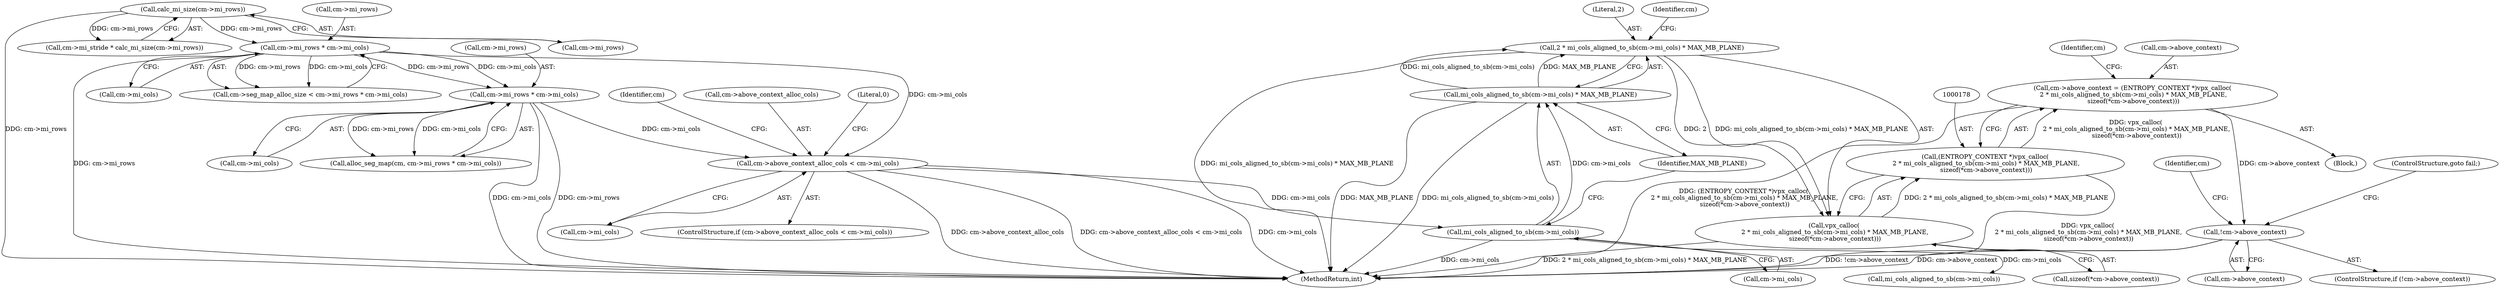 digraph "0_Android_fdb1b40e7bb147c07bda988c9501ad223795d12d@pointer" {
"1000173" [label="(Call,cm->above_context = (ENTROPY_CONTEXT *)vpx_calloc(\n 2 * mi_cols_aligned_to_sb(cm->mi_cols) * MAX_MB_PLANE,\n sizeof(*cm->above_context)))"];
"1000177" [label="(Call,(ENTROPY_CONTEXT *)vpx_calloc(\n 2 * mi_cols_aligned_to_sb(cm->mi_cols) * MAX_MB_PLANE,\n sizeof(*cm->above_context)))"];
"1000179" [label="(Call,vpx_calloc(\n 2 * mi_cols_aligned_to_sb(cm->mi_cols) * MAX_MB_PLANE,\n sizeof(*cm->above_context)))"];
"1000180" [label="(Call,2 * mi_cols_aligned_to_sb(cm->mi_cols) * MAX_MB_PLANE)"];
"1000182" [label="(Call,mi_cols_aligned_to_sb(cm->mi_cols) * MAX_MB_PLANE)"];
"1000183" [label="(Call,mi_cols_aligned_to_sb(cm->mi_cols))"];
"1000161" [label="(Call,cm->above_context_alloc_cols < cm->mi_cols)"];
"1000139" [label="(Call,cm->mi_rows * cm->mi_cols)"];
"1000116" [label="(Call,calc_mi_size(cm->mi_rows))"];
"1000152" [label="(Call,cm->mi_rows * cm->mi_cols)"];
"1000194" [label="(Call,!cm->above_context)"];
"1000183" [label="(Call,mi_cols_aligned_to_sb(cm->mi_cols))"];
"1000198" [label="(ControlStructure,goto fail;)"];
"1000174" [label="(Call,cm->above_context)"];
"1000187" [label="(Identifier,MAX_MB_PLANE)"];
"1000194" [label="(Call,!cm->above_context)"];
"1000193" [label="(ControlStructure,if (!cm->above_context))"];
"1000150" [label="(Call,alloc_seg_map(cm, cm->mi_rows * cm->mi_cols))"];
"1000184" [label="(Call,cm->mi_cols)"];
"1000177" [label="(Call,(ENTROPY_CONTEXT *)vpx_calloc(\n 2 * mi_cols_aligned_to_sb(cm->mi_cols) * MAX_MB_PLANE,\n sizeof(*cm->above_context)))"];
"1000182" [label="(Call,mi_cols_aligned_to_sb(cm->mi_cols) * MAX_MB_PLANE)"];
"1000179" [label="(Call,vpx_calloc(\n 2 * mi_cols_aligned_to_sb(cm->mi_cols) * MAX_MB_PLANE,\n sizeof(*cm->above_context)))"];
"1000156" [label="(Call,cm->mi_cols)"];
"1000181" [label="(Literal,2)"];
"1000143" [label="(Call,cm->mi_cols)"];
"1000188" [label="(Call,sizeof(*cm->above_context))"];
"1000171" [label="(Identifier,cm)"];
"1000195" [label="(Call,cm->above_context)"];
"1000162" [label="(Call,cm->above_context_alloc_cols)"];
"1000191" [label="(Identifier,cm)"];
"1000165" [label="(Call,cm->mi_cols)"];
"1000140" [label="(Call,cm->mi_rows)"];
"1000233" [label="(Literal,0)"];
"1000135" [label="(Call,cm->seg_map_alloc_size < cm->mi_rows * cm->mi_cols)"];
"1000201" [label="(Identifier,cm)"];
"1000168" [label="(Block,)"];
"1000116" [label="(Call,calc_mi_size(cm->mi_rows))"];
"1000152" [label="(Call,cm->mi_rows * cm->mi_cols)"];
"1000153" [label="(Call,cm->mi_rows)"];
"1000173" [label="(Call,cm->above_context = (ENTROPY_CONTEXT *)vpx_calloc(\n 2 * mi_cols_aligned_to_sb(cm->mi_cols) * MAX_MB_PLANE,\n sizeof(*cm->above_context)))"];
"1000161" [label="(Call,cm->above_context_alloc_cols < cm->mi_cols)"];
"1000117" [label="(Call,cm->mi_rows)"];
"1000139" [label="(Call,cm->mi_rows * cm->mi_cols)"];
"1000180" [label="(Call,2 * mi_cols_aligned_to_sb(cm->mi_cols) * MAX_MB_PLANE)"];
"1000196" [label="(Identifier,cm)"];
"1000160" [label="(ControlStructure,if (cm->above_context_alloc_cols < cm->mi_cols))"];
"1000112" [label="(Call,cm->mi_stride * calc_mi_size(cm->mi_rows))"];
"1000243" [label="(MethodReturn,int)"];
"1000210" [label="(Call,mi_cols_aligned_to_sb(cm->mi_cols))"];
"1000173" -> "1000168"  [label="AST: "];
"1000173" -> "1000177"  [label="CFG: "];
"1000174" -> "1000173"  [label="AST: "];
"1000177" -> "1000173"  [label="AST: "];
"1000196" -> "1000173"  [label="CFG: "];
"1000173" -> "1000243"  [label="DDG: (ENTROPY_CONTEXT *)vpx_calloc(\n 2 * mi_cols_aligned_to_sb(cm->mi_cols) * MAX_MB_PLANE,\n sizeof(*cm->above_context))"];
"1000177" -> "1000173"  [label="DDG: vpx_calloc(\n 2 * mi_cols_aligned_to_sb(cm->mi_cols) * MAX_MB_PLANE,\n sizeof(*cm->above_context))"];
"1000173" -> "1000194"  [label="DDG: cm->above_context"];
"1000177" -> "1000179"  [label="CFG: "];
"1000178" -> "1000177"  [label="AST: "];
"1000179" -> "1000177"  [label="AST: "];
"1000177" -> "1000243"  [label="DDG: vpx_calloc(\n 2 * mi_cols_aligned_to_sb(cm->mi_cols) * MAX_MB_PLANE,\n sizeof(*cm->above_context))"];
"1000179" -> "1000177"  [label="DDG: 2 * mi_cols_aligned_to_sb(cm->mi_cols) * MAX_MB_PLANE"];
"1000179" -> "1000188"  [label="CFG: "];
"1000180" -> "1000179"  [label="AST: "];
"1000188" -> "1000179"  [label="AST: "];
"1000179" -> "1000243"  [label="DDG: 2 * mi_cols_aligned_to_sb(cm->mi_cols) * MAX_MB_PLANE"];
"1000180" -> "1000179"  [label="DDG: 2"];
"1000180" -> "1000179"  [label="DDG: mi_cols_aligned_to_sb(cm->mi_cols) * MAX_MB_PLANE"];
"1000180" -> "1000182"  [label="CFG: "];
"1000181" -> "1000180"  [label="AST: "];
"1000182" -> "1000180"  [label="AST: "];
"1000191" -> "1000180"  [label="CFG: "];
"1000180" -> "1000243"  [label="DDG: mi_cols_aligned_to_sb(cm->mi_cols) * MAX_MB_PLANE"];
"1000182" -> "1000180"  [label="DDG: mi_cols_aligned_to_sb(cm->mi_cols)"];
"1000182" -> "1000180"  [label="DDG: MAX_MB_PLANE"];
"1000182" -> "1000187"  [label="CFG: "];
"1000183" -> "1000182"  [label="AST: "];
"1000187" -> "1000182"  [label="AST: "];
"1000182" -> "1000243"  [label="DDG: MAX_MB_PLANE"];
"1000182" -> "1000243"  [label="DDG: mi_cols_aligned_to_sb(cm->mi_cols)"];
"1000183" -> "1000182"  [label="DDG: cm->mi_cols"];
"1000183" -> "1000184"  [label="CFG: "];
"1000184" -> "1000183"  [label="AST: "];
"1000187" -> "1000183"  [label="CFG: "];
"1000183" -> "1000243"  [label="DDG: cm->mi_cols"];
"1000161" -> "1000183"  [label="DDG: cm->mi_cols"];
"1000183" -> "1000210"  [label="DDG: cm->mi_cols"];
"1000161" -> "1000160"  [label="AST: "];
"1000161" -> "1000165"  [label="CFG: "];
"1000162" -> "1000161"  [label="AST: "];
"1000165" -> "1000161"  [label="AST: "];
"1000171" -> "1000161"  [label="CFG: "];
"1000233" -> "1000161"  [label="CFG: "];
"1000161" -> "1000243"  [label="DDG: cm->above_context_alloc_cols"];
"1000161" -> "1000243"  [label="DDG: cm->above_context_alloc_cols < cm->mi_cols"];
"1000161" -> "1000243"  [label="DDG: cm->mi_cols"];
"1000139" -> "1000161"  [label="DDG: cm->mi_cols"];
"1000152" -> "1000161"  [label="DDG: cm->mi_cols"];
"1000139" -> "1000135"  [label="AST: "];
"1000139" -> "1000143"  [label="CFG: "];
"1000140" -> "1000139"  [label="AST: "];
"1000143" -> "1000139"  [label="AST: "];
"1000135" -> "1000139"  [label="CFG: "];
"1000139" -> "1000243"  [label="DDG: cm->mi_rows"];
"1000139" -> "1000135"  [label="DDG: cm->mi_rows"];
"1000139" -> "1000135"  [label="DDG: cm->mi_cols"];
"1000116" -> "1000139"  [label="DDG: cm->mi_rows"];
"1000139" -> "1000152"  [label="DDG: cm->mi_rows"];
"1000139" -> "1000152"  [label="DDG: cm->mi_cols"];
"1000116" -> "1000112"  [label="AST: "];
"1000116" -> "1000117"  [label="CFG: "];
"1000117" -> "1000116"  [label="AST: "];
"1000112" -> "1000116"  [label="CFG: "];
"1000116" -> "1000243"  [label="DDG: cm->mi_rows"];
"1000116" -> "1000112"  [label="DDG: cm->mi_rows"];
"1000152" -> "1000150"  [label="AST: "];
"1000152" -> "1000156"  [label="CFG: "];
"1000153" -> "1000152"  [label="AST: "];
"1000156" -> "1000152"  [label="AST: "];
"1000150" -> "1000152"  [label="CFG: "];
"1000152" -> "1000243"  [label="DDG: cm->mi_cols"];
"1000152" -> "1000243"  [label="DDG: cm->mi_rows"];
"1000152" -> "1000150"  [label="DDG: cm->mi_rows"];
"1000152" -> "1000150"  [label="DDG: cm->mi_cols"];
"1000194" -> "1000193"  [label="AST: "];
"1000194" -> "1000195"  [label="CFG: "];
"1000195" -> "1000194"  [label="AST: "];
"1000198" -> "1000194"  [label="CFG: "];
"1000201" -> "1000194"  [label="CFG: "];
"1000194" -> "1000243"  [label="DDG: !cm->above_context"];
"1000194" -> "1000243"  [label="DDG: cm->above_context"];
}
